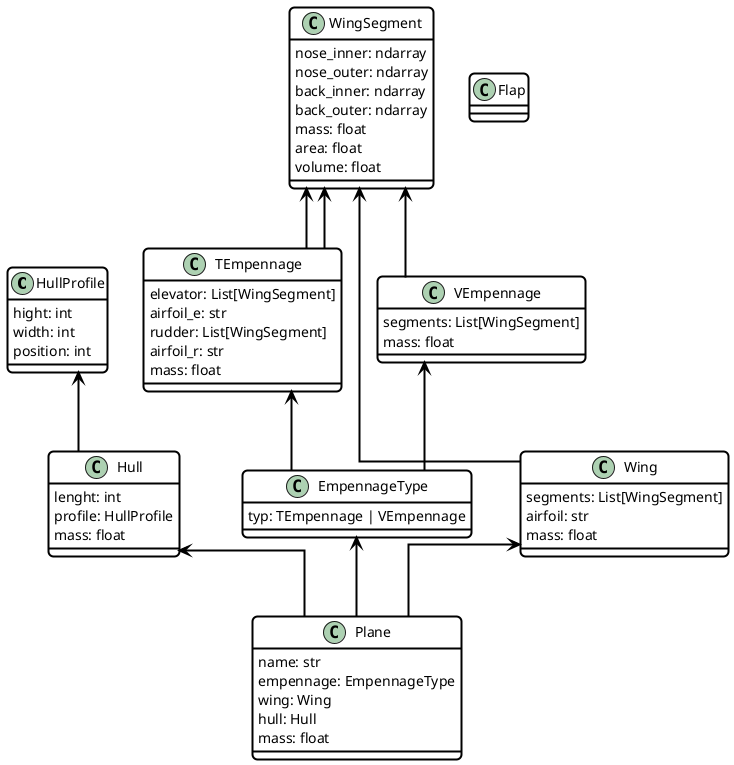 @startuml
skinparam useBetaStyle true
skinparam linetype ortho

<style>
    classDiagram{
        FontColor Black
        BackgroundColor White
        LineThickness 2
        LineColor Black
        RoundCorner 10
    }
</style>
class HullProfile {
hight: int
width: int
position: int
}
class Hull {
lenght: int
profile: HullProfile
mass: float
}
HullProfile <-- Hull
class Flap {
}
class WingSegment {
nose_inner: ndarray
nose_outer: ndarray
back_inner: ndarray
back_outer: ndarray
mass: float
area: float
volume: float
}
class TEmpennage {
elevator: List[WingSegment]
airfoil_e: str
rudder: List[WingSegment]
airfoil_r: str
mass: float
}
WingSegment <-- TEmpennage
WingSegment <-- TEmpennage
class VEmpennage {
segments: List[WingSegment]
mass: float
}
WingSegment <-- VEmpennage
class EmpennageType {
typ: TEmpennage | VEmpennage
}
TEmpennage <-- EmpennageType
VEmpennage <-- EmpennageType
class Wing {
segments: List[WingSegment]
airfoil: str
mass: float
}
WingSegment <-- Wing
class Plane {
name: str
empennage: EmpennageType
wing: Wing
hull: Hull
mass: float
}
EmpennageType <-- Plane
Wing <-- Plane
Hull <-- Plane
@enduml
